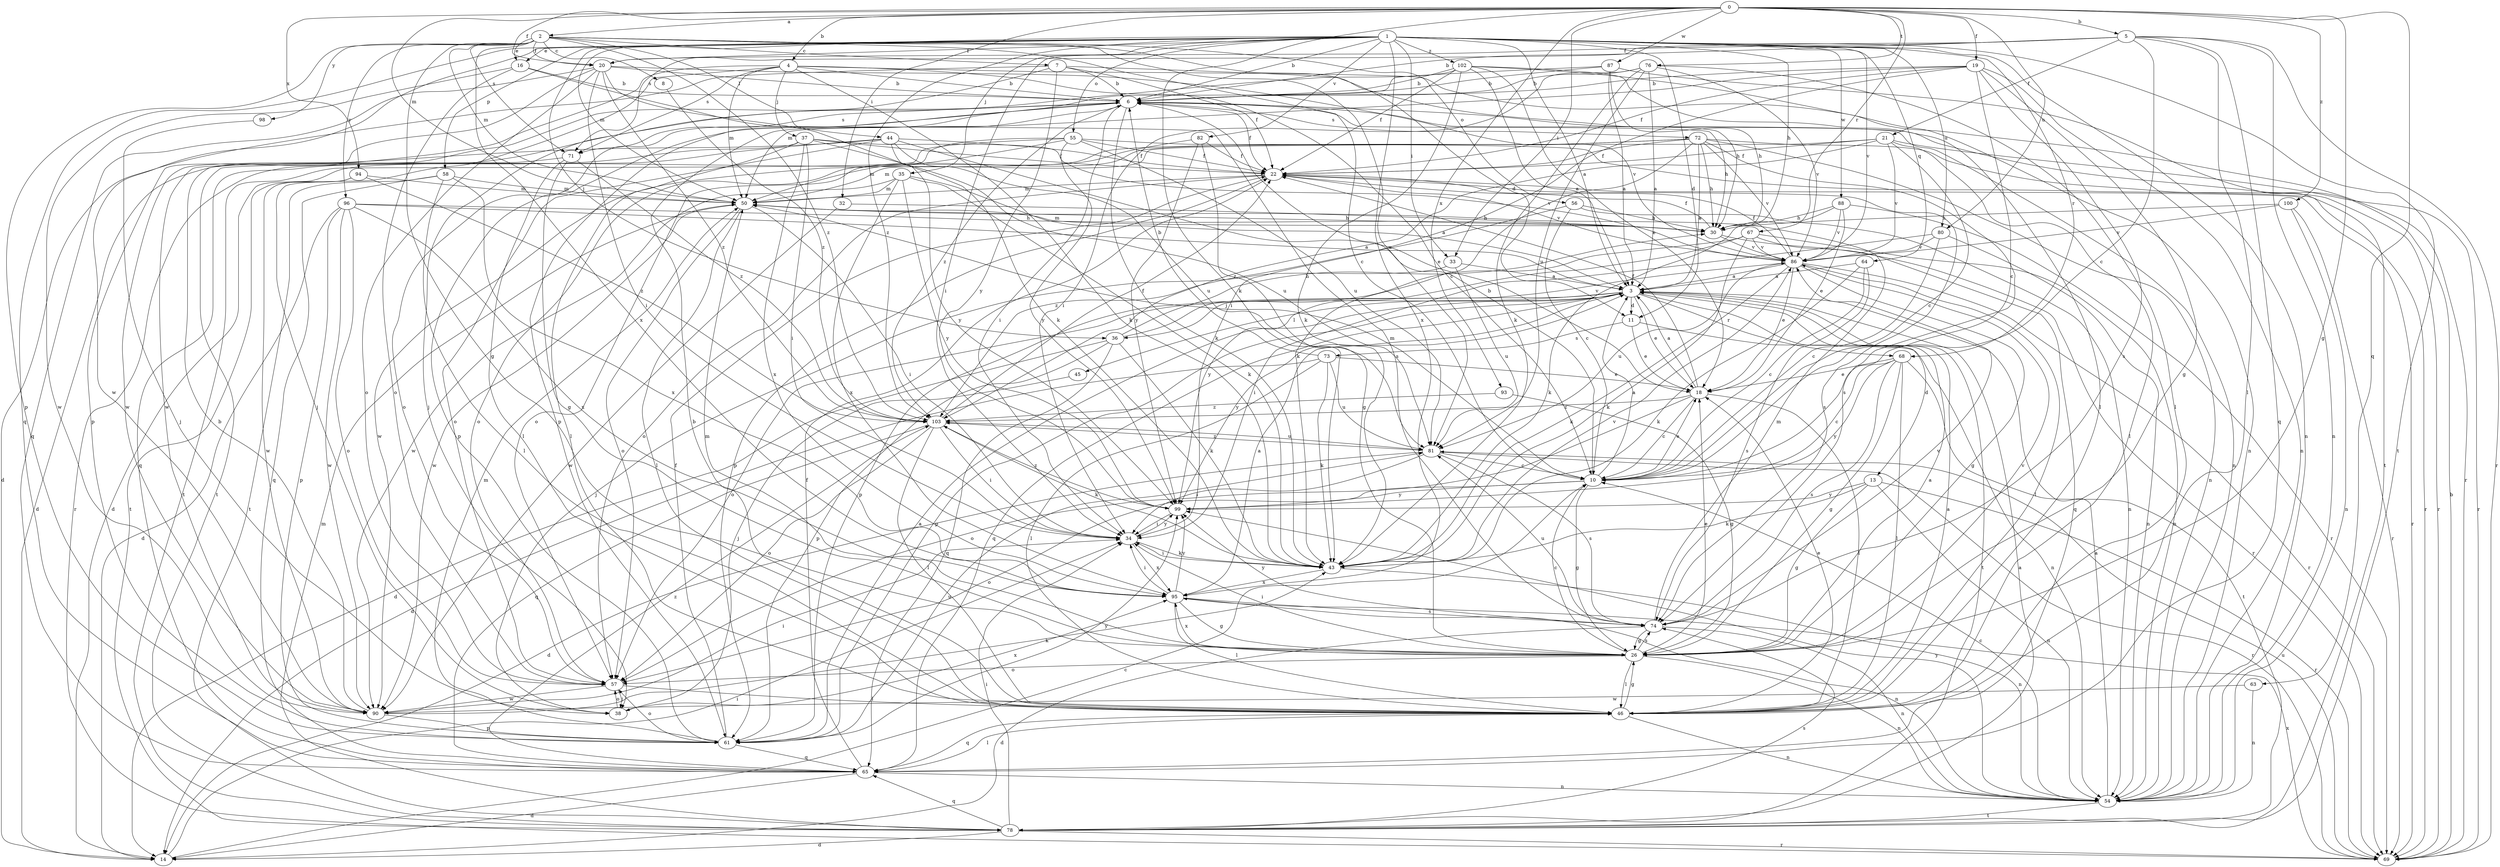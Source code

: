 strict digraph  {
0;
1;
2;
3;
4;
5;
6;
7;
8;
10;
11;
13;
14;
16;
18;
19;
20;
21;
22;
26;
30;
32;
33;
34;
35;
36;
37;
38;
43;
44;
45;
46;
50;
54;
55;
56;
57;
58;
61;
63;
64;
65;
67;
68;
69;
71;
72;
73;
74;
76;
78;
80;
81;
82;
86;
87;
88;
90;
93;
94;
95;
96;
98;
99;
100;
102;
103;
0 -> 2  [label=a];
0 -> 4  [label=b];
0 -> 5  [label=b];
0 -> 19  [label=f];
0 -> 20  [label=f];
0 -> 26  [label=g];
0 -> 32  [label=i];
0 -> 33  [label=i];
0 -> 43  [label=k];
0 -> 50  [label=m];
0 -> 63  [label=q];
0 -> 67  [label=r];
0 -> 76  [label=t];
0 -> 80  [label=u];
0 -> 87  [label=w];
0 -> 93  [label=x];
0 -> 94  [label=x];
0 -> 100  [label=z];
1 -> 3  [label=a];
1 -> 6  [label=b];
1 -> 11  [label=d];
1 -> 16  [label=e];
1 -> 20  [label=f];
1 -> 30  [label=h];
1 -> 33  [label=i];
1 -> 34  [label=i];
1 -> 35  [label=j];
1 -> 36  [label=j];
1 -> 50  [label=m];
1 -> 54  [label=n];
1 -> 55  [label=o];
1 -> 58  [label=p];
1 -> 64  [label=q];
1 -> 65  [label=q];
1 -> 68  [label=r];
1 -> 78  [label=t];
1 -> 80  [label=u];
1 -> 82  [label=v];
1 -> 86  [label=v];
1 -> 88  [label=w];
1 -> 90  [label=w];
1 -> 95  [label=x];
1 -> 102  [label=z];
1 -> 103  [label=z];
2 -> 7  [label=c];
2 -> 8  [label=c];
2 -> 10  [label=c];
2 -> 11  [label=d];
2 -> 16  [label=e];
2 -> 20  [label=f];
2 -> 26  [label=g];
2 -> 44  [label=l];
2 -> 50  [label=m];
2 -> 56  [label=o];
2 -> 61  [label=p];
2 -> 71  [label=s];
2 -> 81  [label=u];
2 -> 95  [label=x];
2 -> 96  [label=y];
2 -> 98  [label=y];
2 -> 103  [label=z];
3 -> 11  [label=d];
3 -> 13  [label=d];
3 -> 18  [label=e];
3 -> 36  [label=j];
3 -> 45  [label=l];
3 -> 57  [label=o];
3 -> 61  [label=p];
3 -> 65  [label=q];
3 -> 68  [label=r];
3 -> 78  [label=t];
3 -> 99  [label=y];
4 -> 6  [label=b];
4 -> 10  [label=c];
4 -> 37  [label=j];
4 -> 38  [label=j];
4 -> 43  [label=k];
4 -> 50  [label=m];
4 -> 69  [label=r];
4 -> 71  [label=s];
4 -> 90  [label=w];
5 -> 6  [label=b];
5 -> 10  [label=c];
5 -> 20  [label=f];
5 -> 21  [label=f];
5 -> 46  [label=l];
5 -> 54  [label=n];
5 -> 65  [label=q];
5 -> 69  [label=r];
5 -> 71  [label=s];
6 -> 22  [label=f];
6 -> 30  [label=h];
6 -> 34  [label=i];
6 -> 43  [label=k];
6 -> 54  [label=n];
6 -> 57  [label=o];
6 -> 61  [label=p];
6 -> 71  [label=s];
6 -> 72  [label=s];
6 -> 103  [label=z];
7 -> 6  [label=b];
7 -> 14  [label=d];
7 -> 22  [label=f];
7 -> 30  [label=h];
7 -> 90  [label=w];
7 -> 99  [label=y];
8 -> 103  [label=z];
10 -> 3  [label=a];
10 -> 6  [label=b];
10 -> 18  [label=e];
10 -> 26  [label=g];
10 -> 50  [label=m];
10 -> 57  [label=o];
10 -> 99  [label=y];
11 -> 18  [label=e];
11 -> 54  [label=n];
11 -> 73  [label=s];
13 -> 26  [label=g];
13 -> 43  [label=k];
13 -> 54  [label=n];
13 -> 69  [label=r];
13 -> 99  [label=y];
14 -> 10  [label=c];
14 -> 34  [label=i];
16 -> 6  [label=b];
16 -> 57  [label=o];
16 -> 74  [label=s];
16 -> 90  [label=w];
18 -> 3  [label=a];
18 -> 10  [label=c];
18 -> 22  [label=f];
18 -> 46  [label=l];
18 -> 57  [label=o];
18 -> 103  [label=z];
19 -> 6  [label=b];
19 -> 10  [label=c];
19 -> 22  [label=f];
19 -> 26  [label=g];
19 -> 34  [label=i];
19 -> 50  [label=m];
19 -> 54  [label=n];
19 -> 74  [label=s];
20 -> 6  [label=b];
20 -> 34  [label=i];
20 -> 43  [label=k];
20 -> 57  [label=o];
20 -> 61  [label=p];
20 -> 65  [label=q];
20 -> 86  [label=v];
20 -> 103  [label=z];
21 -> 10  [label=c];
21 -> 22  [label=f];
21 -> 46  [label=l];
21 -> 50  [label=m];
21 -> 69  [label=r];
21 -> 86  [label=v];
21 -> 103  [label=z];
22 -> 50  [label=m];
22 -> 57  [label=o];
22 -> 61  [label=p];
22 -> 69  [label=r];
22 -> 74  [label=s];
22 -> 86  [label=v];
26 -> 3  [label=a];
26 -> 10  [label=c];
26 -> 18  [label=e];
26 -> 34  [label=i];
26 -> 46  [label=l];
26 -> 50  [label=m];
26 -> 54  [label=n];
26 -> 57  [label=o];
26 -> 74  [label=s];
26 -> 86  [label=v];
26 -> 95  [label=x];
30 -> 22  [label=f];
30 -> 50  [label=m];
30 -> 69  [label=r];
30 -> 86  [label=v];
32 -> 30  [label=h];
32 -> 90  [label=w];
33 -> 3  [label=a];
33 -> 38  [label=j];
33 -> 81  [label=u];
34 -> 43  [label=k];
34 -> 95  [label=x];
34 -> 99  [label=y];
35 -> 3  [label=a];
35 -> 43  [label=k];
35 -> 50  [label=m];
35 -> 90  [label=w];
35 -> 95  [label=x];
35 -> 99  [label=y];
36 -> 14  [label=d];
36 -> 30  [label=h];
36 -> 43  [label=k];
36 -> 61  [label=p];
36 -> 65  [label=q];
36 -> 86  [label=v];
37 -> 22  [label=f];
37 -> 34  [label=i];
37 -> 46  [label=l];
37 -> 65  [label=q];
37 -> 81  [label=u];
37 -> 86  [label=v];
37 -> 95  [label=x];
38 -> 57  [label=o];
38 -> 95  [label=x];
43 -> 34  [label=i];
43 -> 54  [label=n];
43 -> 86  [label=v];
43 -> 95  [label=x];
44 -> 14  [label=d];
44 -> 18  [label=e];
44 -> 22  [label=f];
44 -> 57  [label=o];
44 -> 69  [label=r];
44 -> 81  [label=u];
44 -> 99  [label=y];
45 -> 38  [label=j];
46 -> 3  [label=a];
46 -> 6  [label=b];
46 -> 18  [label=e];
46 -> 26  [label=g];
46 -> 54  [label=n];
46 -> 65  [label=q];
50 -> 30  [label=h];
50 -> 34  [label=i];
50 -> 46  [label=l];
50 -> 57  [label=o];
50 -> 90  [label=w];
54 -> 3  [label=a];
54 -> 10  [label=c];
54 -> 78  [label=t];
54 -> 99  [label=y];
55 -> 22  [label=f];
55 -> 50  [label=m];
55 -> 69  [label=r];
55 -> 78  [label=t];
55 -> 81  [label=u];
55 -> 90  [label=w];
55 -> 99  [label=y];
56 -> 10  [label=c];
56 -> 30  [label=h];
56 -> 54  [label=n];
56 -> 103  [label=z];
57 -> 38  [label=j];
57 -> 46  [label=l];
57 -> 90  [label=w];
58 -> 46  [label=l];
58 -> 50  [label=m];
58 -> 65  [label=q];
58 -> 78  [label=t];
58 -> 95  [label=x];
61 -> 3  [label=a];
61 -> 22  [label=f];
61 -> 50  [label=m];
61 -> 57  [label=o];
61 -> 65  [label=q];
61 -> 81  [label=u];
61 -> 99  [label=y];
63 -> 54  [label=n];
63 -> 90  [label=w];
64 -> 3  [label=a];
64 -> 10  [label=c];
64 -> 43  [label=k];
64 -> 74  [label=s];
65 -> 14  [label=d];
65 -> 22  [label=f];
65 -> 46  [label=l];
65 -> 54  [label=n];
65 -> 103  [label=z];
67 -> 43  [label=k];
67 -> 54  [label=n];
67 -> 61  [label=p];
67 -> 65  [label=q];
67 -> 86  [label=v];
67 -> 99  [label=y];
68 -> 10  [label=c];
68 -> 18  [label=e];
68 -> 26  [label=g];
68 -> 46  [label=l];
68 -> 74  [label=s];
68 -> 78  [label=t];
68 -> 99  [label=y];
69 -> 6  [label=b];
69 -> 81  [label=u];
69 -> 95  [label=x];
71 -> 26  [label=g];
71 -> 46  [label=l];
71 -> 78  [label=t];
71 -> 103  [label=z];
72 -> 3  [label=a];
72 -> 14  [label=d];
72 -> 22  [label=f];
72 -> 30  [label=h];
72 -> 43  [label=k];
72 -> 54  [label=n];
72 -> 57  [label=o];
72 -> 69  [label=r];
72 -> 74  [label=s];
72 -> 86  [label=v];
73 -> 6  [label=b];
73 -> 14  [label=d];
73 -> 18  [label=e];
73 -> 43  [label=k];
73 -> 46  [label=l];
73 -> 81  [label=u];
74 -> 14  [label=d];
74 -> 26  [label=g];
74 -> 50  [label=m];
74 -> 54  [label=n];
74 -> 81  [label=u];
74 -> 86  [label=v];
74 -> 99  [label=y];
76 -> 3  [label=a];
76 -> 6  [label=b];
76 -> 34  [label=i];
76 -> 43  [label=k];
76 -> 46  [label=l];
76 -> 81  [label=u];
76 -> 86  [label=v];
78 -> 3  [label=a];
78 -> 14  [label=d];
78 -> 34  [label=i];
78 -> 50  [label=m];
78 -> 65  [label=q];
78 -> 69  [label=r];
78 -> 74  [label=s];
80 -> 10  [label=c];
80 -> 34  [label=i];
80 -> 54  [label=n];
80 -> 86  [label=v];
81 -> 10  [label=c];
81 -> 14  [label=d];
81 -> 34  [label=i];
81 -> 69  [label=r];
81 -> 74  [label=s];
81 -> 103  [label=z];
82 -> 22  [label=f];
82 -> 26  [label=g];
82 -> 57  [label=o];
82 -> 99  [label=y];
86 -> 3  [label=a];
86 -> 18  [label=e];
86 -> 22  [label=f];
86 -> 26  [label=g];
86 -> 43  [label=k];
86 -> 46  [label=l];
86 -> 69  [label=r];
86 -> 81  [label=u];
87 -> 3  [label=a];
87 -> 6  [label=b];
87 -> 30  [label=h];
87 -> 61  [label=p];
87 -> 78  [label=t];
88 -> 18  [label=e];
88 -> 30  [label=h];
88 -> 43  [label=k];
88 -> 69  [label=r];
88 -> 86  [label=v];
90 -> 6  [label=b];
90 -> 34  [label=i];
90 -> 43  [label=k];
90 -> 61  [label=p];
93 -> 26  [label=g];
93 -> 103  [label=z];
94 -> 50  [label=m];
94 -> 78  [label=t];
94 -> 90  [label=w];
94 -> 103  [label=z];
95 -> 3  [label=a];
95 -> 26  [label=g];
95 -> 34  [label=i];
95 -> 46  [label=l];
95 -> 54  [label=n];
95 -> 74  [label=s];
95 -> 99  [label=y];
96 -> 3  [label=a];
96 -> 14  [label=d];
96 -> 30  [label=h];
96 -> 57  [label=o];
96 -> 61  [label=p];
96 -> 90  [label=w];
96 -> 95  [label=x];
98 -> 38  [label=j];
99 -> 34  [label=i];
99 -> 103  [label=z];
100 -> 30  [label=h];
100 -> 54  [label=n];
100 -> 69  [label=r];
100 -> 86  [label=v];
102 -> 3  [label=a];
102 -> 6  [label=b];
102 -> 18  [label=e];
102 -> 22  [label=f];
102 -> 38  [label=j];
102 -> 43  [label=k];
102 -> 46  [label=l];
102 -> 54  [label=n];
103 -> 22  [label=f];
103 -> 34  [label=i];
103 -> 43  [label=k];
103 -> 46  [label=l];
103 -> 57  [label=o];
103 -> 65  [label=q];
103 -> 81  [label=u];
}
